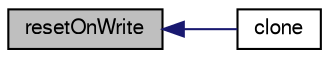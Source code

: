 digraph "resetOnWrite"
{
  bgcolor="transparent";
  edge [fontname="FreeSans",fontsize="10",labelfontname="FreeSans",labelfontsize="10"];
  node [fontname="FreeSans",fontsize="10",shape=record];
  rankdir="LR";
  Node193 [label="resetOnWrite",height=0.2,width=0.4,color="black", fillcolor="grey75", style="filled", fontcolor="black"];
  Node193 -> Node194 [dir="back",color="midnightblue",fontsize="10",style="solid",fontname="FreeSans"];
  Node194 [label="clone",height=0.2,width=0.4,color="black",URL="$a23978.html#ac06f60505978b74330f728e176449866",tooltip="Construct and return a clone. "];
}
